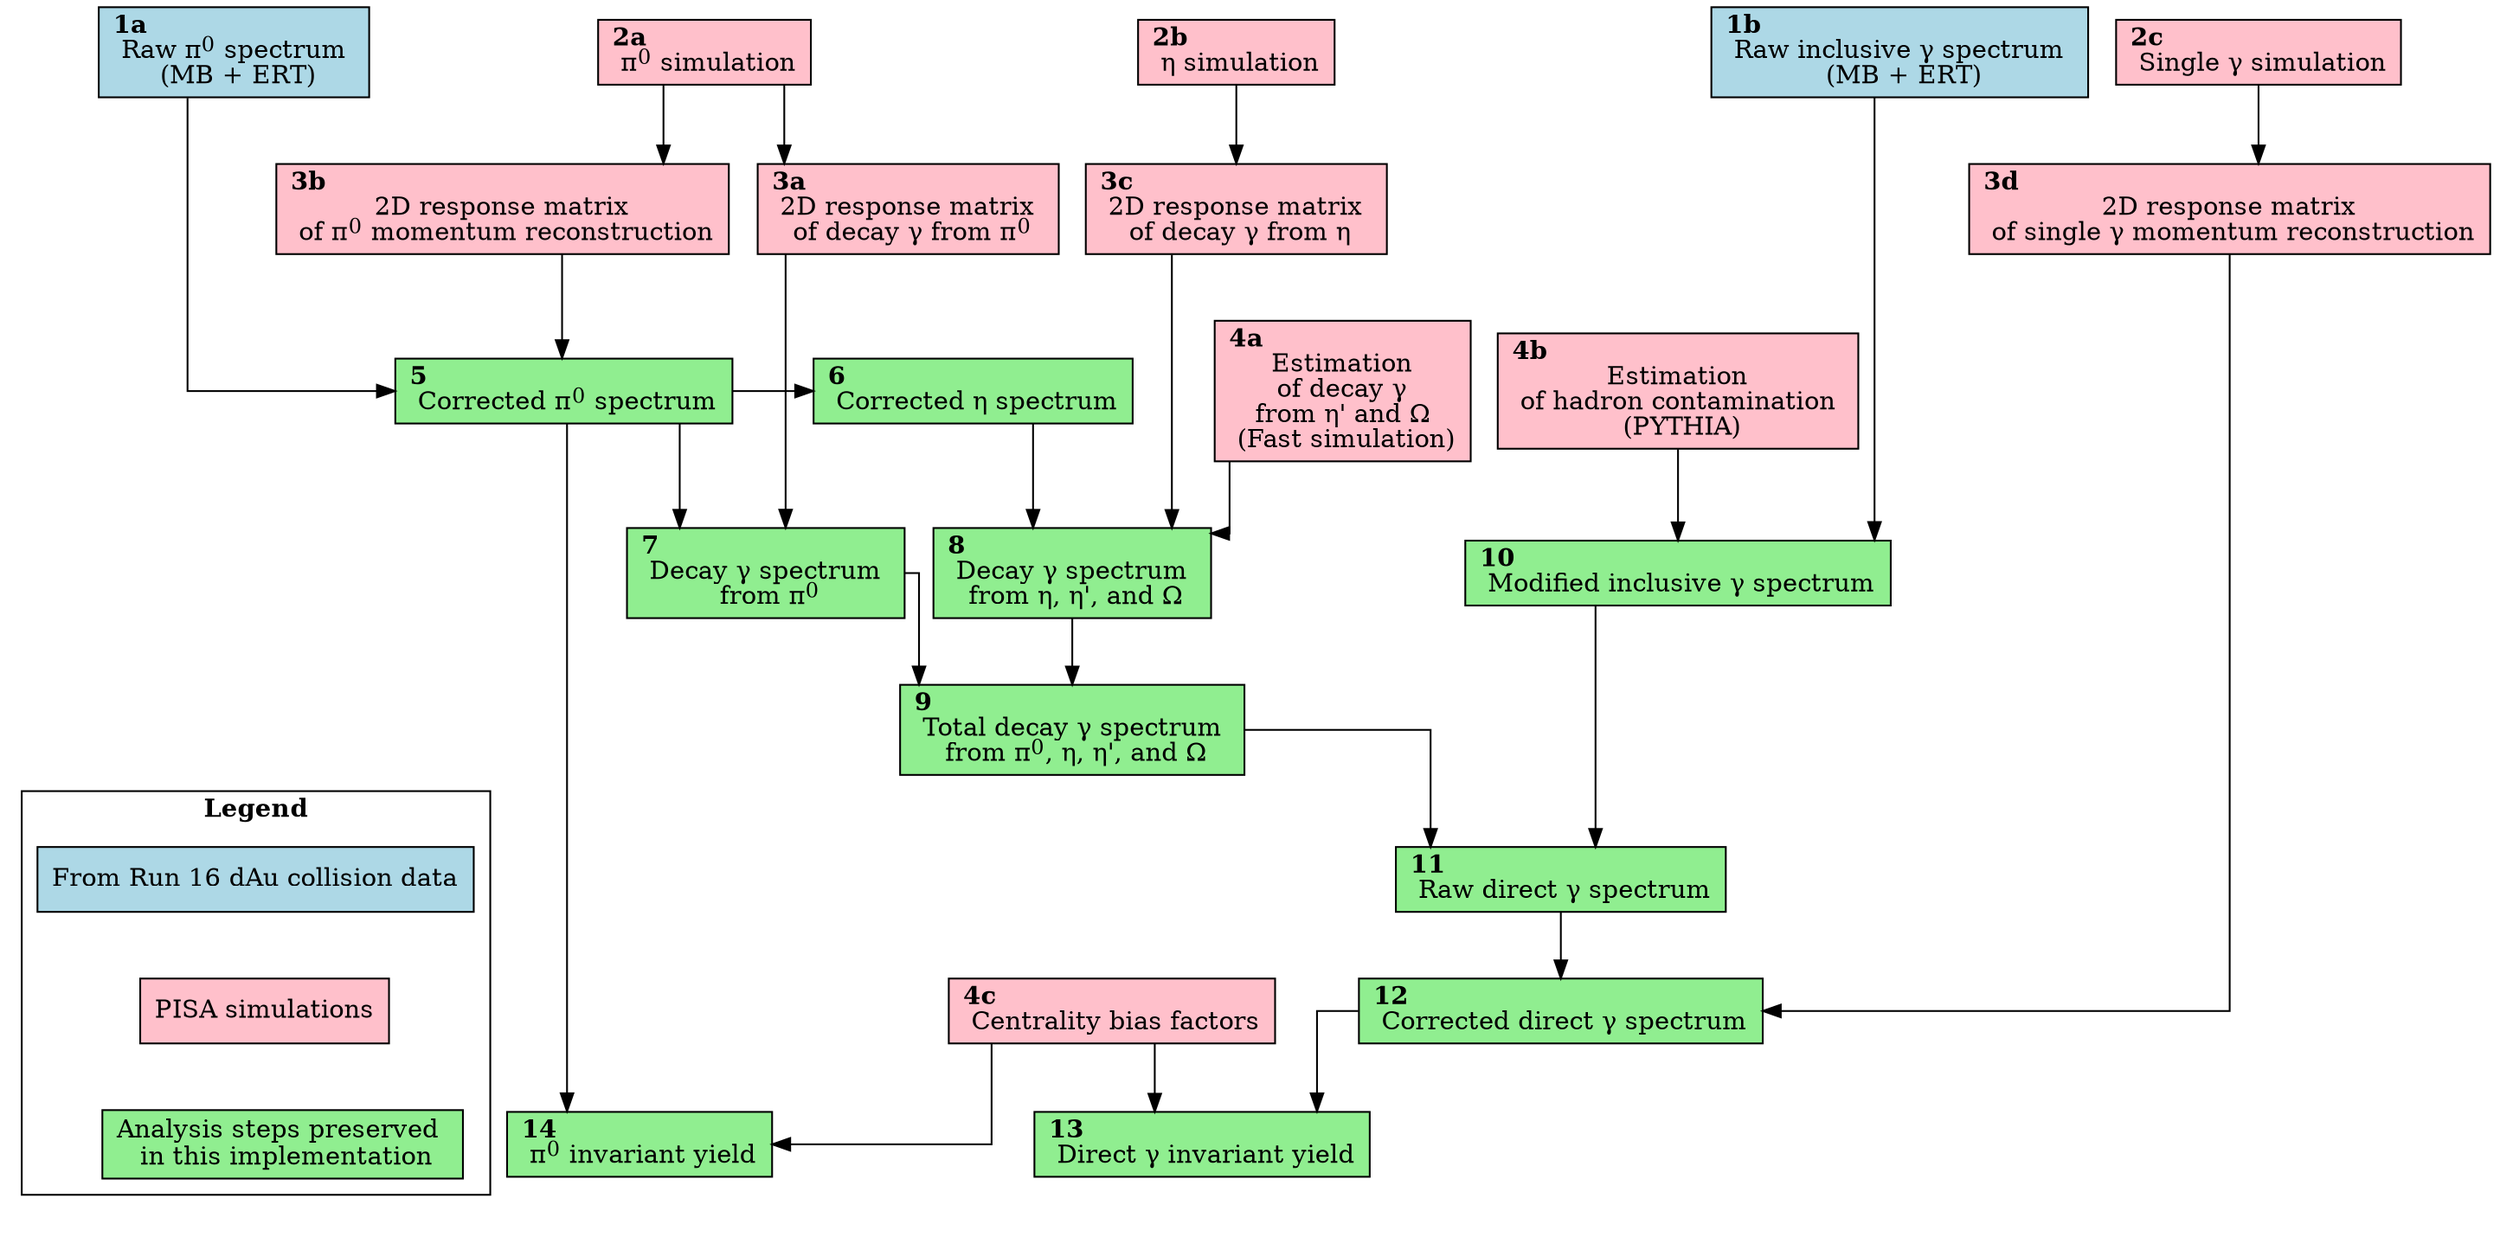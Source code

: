 digraph G {

    graph [splines=ortho ratio=0.5 nodesep=0.2 compound=true]
    node [shape=record style="filled"]

    block_01a   [label=<<b>1a</b> <br align="left"/> Raw &pi;<sup>0</sup> spectrum <br/> (MB + ERT)>, fillcolor="lightblue"]
    block_01b   [label=<<b>1b</b> <br align="left"/> Raw inclusive &gamma; spectrum <br/> (MB + ERT)>, fillcolor="lightblue"]

    block_02a   [label=<<b>2a</b> <br align="left"/> &pi;<sup>0</sup> simulation>, fillcolor="pink"]
    block_02b   [label=<<b>2b</b> <br align="left"/> &eta; simulation>, fillcolor="pink"]
    block_02c   [label=<<b>2c</b> <br align="left"/> Single &gamma; simulation>, fillcolor="pink"]

    block_03a   [label=<<b>3a</b> <br align="left"/> 2D response matrix <br/> of decay &gamma; from &pi;<sup>0</sup>>, fillcolor="pink"]
    block_03b   [label=<<b>3b</b> <br align="left"/> 2D response matrix <br/> of &pi;<sup>0</sup> momentum reconstruction>, fillcolor="pink"]
    block_03c   [label=<<b>3c</b> <br align="left"/> 2D response matrix <br/> of decay &gamma; from &eta;>, fillcolor="pink"]
    block_03d   [label=<<b>3d</b> <br align="left"/> 2D response matrix <br/> of single &gamma; momentum reconstruction>, fillcolor="pink"]

    block_04a   [label=<<b>4a</b> <br align="left"/> Estimation <br/> of decay &gamma; <br/> from &eta;' and &Omega; <br/> (Fast simulation)>, fillcolor="pink"]
    block_04b   [label=<<b>4b</b> <br align="left"/> Estimation <br/> of hadron contamination <br/> (PYTHIA)>, fillcolor="pink"]
    block_04c   [label=<<b>4c</b> <br align="left"/> Centrality bias factors>, fillcolor="pink"]

    block_05    [label=<<b>5</b> <br align="left"/> Corrected &pi;<sup>0</sup> spectrum>, fillcolor="lightgreen"]
    block_06    [label=<<b>6</b> <br align="left"/> Corrected &eta; spectrum>, fillcolor="lightgreen"]
    block_07    [label=<<b>7</b> <br align="left"/> Decay &gamma; spectrum <br/> from &pi;<sup>0</sup>>, fillcolor="lightgreen"]
    block_08    [label=<<b>8</b> <br align="left"/> Decay &gamma; spectrum <br/> from &eta;, &eta;', and &Omega;>, fillcolor="lightgreen"]
    block_09    [label=<<b>9</b> <br align="left"/> Total decay &gamma; spectrum <br/> from &pi;<sup>0</sup>, &eta;, &eta;', and &Omega;>, fillcolor="lightgreen"]
    block_10    [label=<<b>10</b> <br align="left"/> Modified inclusive &gamma; spectrum>, fillcolor="lightgreen"]
    block_11    [label=<<b>11</b> <br align="left"/> Raw direct &gamma; spectrum>, fillcolor="lightgreen"]
    block_12    [label=<<b>12</b> <br align="left"/> Corrected direct &gamma; spectrum>, fillcolor="lightgreen"]

    block_13    [label=<<b>13</b> <br align="left"/> Direct &gamma; invariant yield>, fillcolor="lightgreen"]
    block_14    [label=<<b>14</b> <br align="left"/> &pi;<sup>0</sup> invariant yield>, fillcolor="lightgreen"]

    block_01a -> block_05 -> block_06 -> block_08
    block_01b -> block_10
    block_10:se -> block_11:ne
    block_02a -> block_03b -> block_05 -> block_07
    block_02a -> block_03a -> block_07 -> block_09 -> block_11 -> block_12 -> block_13
    block_02b -> block_03c -> block_08:ne
    block_08 -> block_09
    block_02c -> block_03d -> block_12:ne
    block_04a -> block_08:ne
    block_04b -> block_10
    block_05 -> block_14
    block_04c -> block_13
    block_04c -> block_14

    { rank=same; block_01a; block_01b; block_02a; block_02b; block_02c; }
    { rank=same; block_03a; block_03b; block_03c; block_03d; }
    { rank=same; block_04a; block_04b; }
    { rank=same; block_05; block_06; }
    { rank=same; block_13; block_14; }

    // Legend entries
    subgraph cluster_legend {
      label=<<b>Legend</b>>

      legend1 [label=<From Run 16 dAu collision data> fillcolor="lightblue"]
      legend2 [label=<PISA simulations> fillcolor="pink"]
      legend3 [label=<Analysis steps preserved <br/> in this implementation> fillcolor="lightgreen"]

      legend1 -> legend2 -> legend3 [style=invis];
    }

    invis_sink [width=2 height=0 fixedsize=true style=invis]
    { rank=sink; invis_sink }
    legend3 -> invis_sink:w [style=invis]
    block_14 -> invis_sink:e [style=invis]

}
